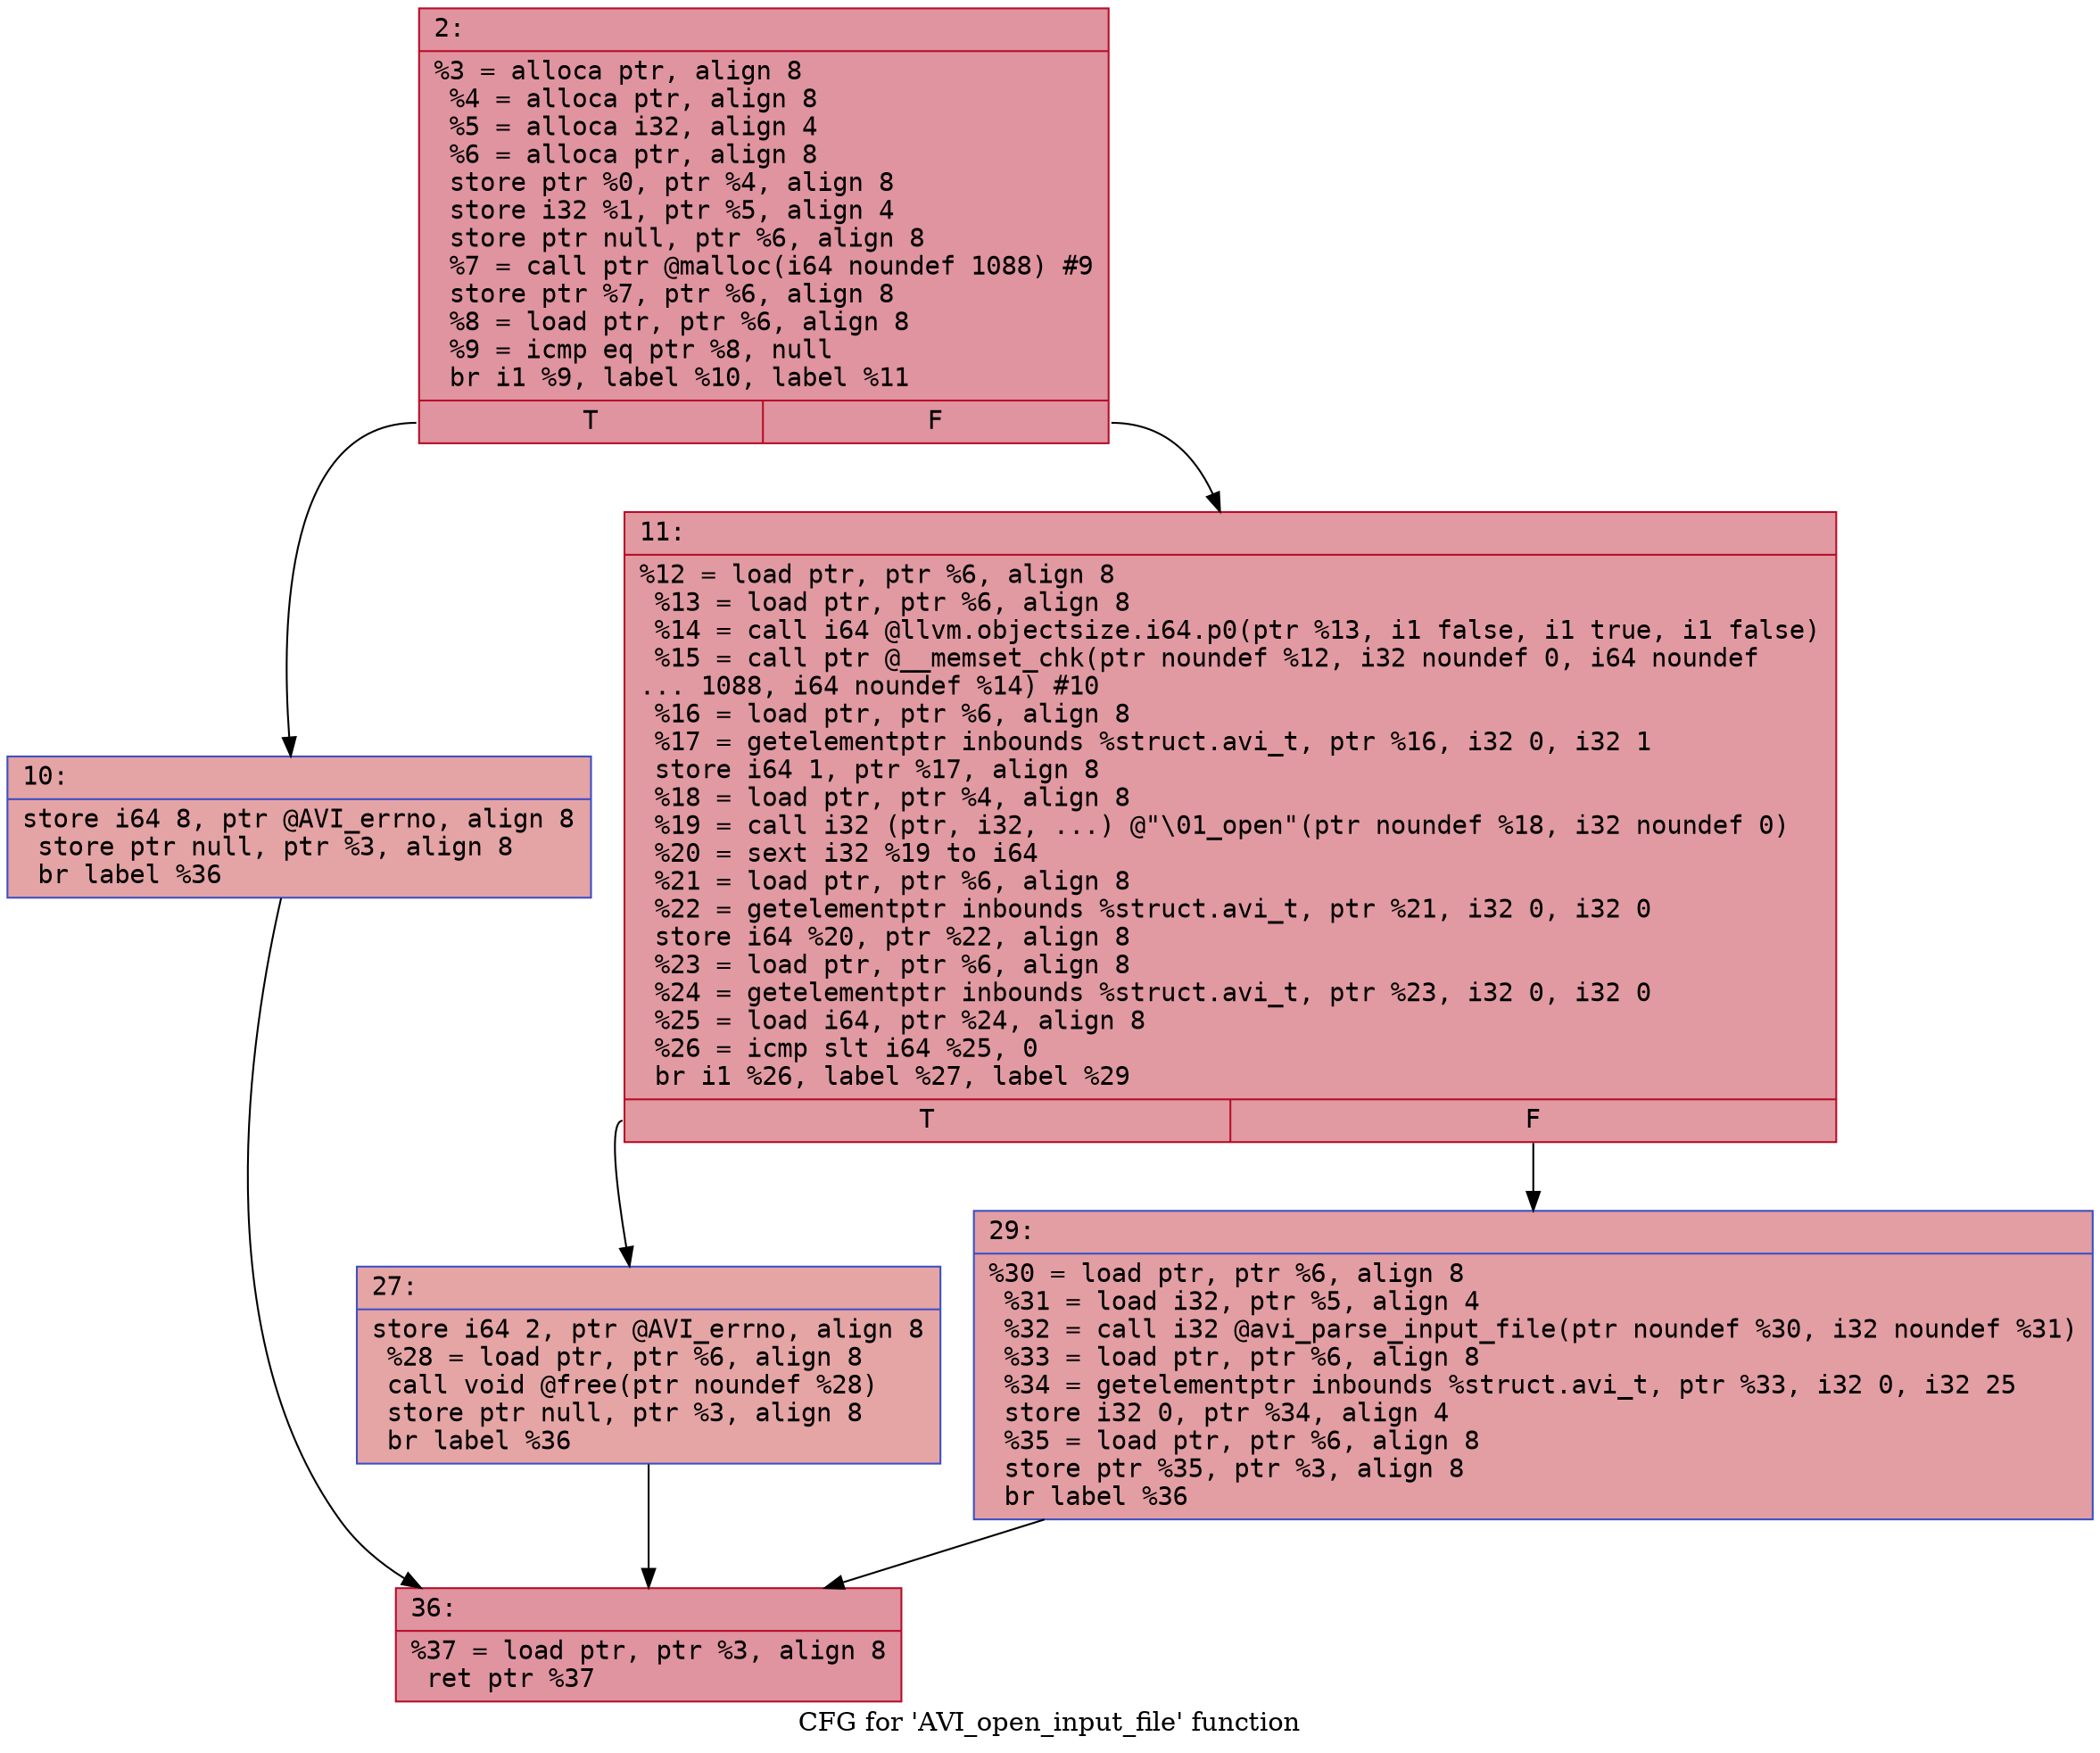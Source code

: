 digraph "CFG for 'AVI_open_input_file' function" {
	label="CFG for 'AVI_open_input_file' function";

	Node0x6000005a4550 [shape=record,color="#b70d28ff", style=filled, fillcolor="#b70d2870" fontname="Courier",label="{2:\l|  %3 = alloca ptr, align 8\l  %4 = alloca ptr, align 8\l  %5 = alloca i32, align 4\l  %6 = alloca ptr, align 8\l  store ptr %0, ptr %4, align 8\l  store i32 %1, ptr %5, align 4\l  store ptr null, ptr %6, align 8\l  %7 = call ptr @malloc(i64 noundef 1088) #9\l  store ptr %7, ptr %6, align 8\l  %8 = load ptr, ptr %6, align 8\l  %9 = icmp eq ptr %8, null\l  br i1 %9, label %10, label %11\l|{<s0>T|<s1>F}}"];
	Node0x6000005a4550:s0 -> Node0x6000005a45a0[tooltip="2 -> 10\nProbability 37.50%" ];
	Node0x6000005a4550:s1 -> Node0x6000005a45f0[tooltip="2 -> 11\nProbability 62.50%" ];
	Node0x6000005a45a0 [shape=record,color="#3d50c3ff", style=filled, fillcolor="#c32e3170" fontname="Courier",label="{10:\l|  store i64 8, ptr @AVI_errno, align 8\l  store ptr null, ptr %3, align 8\l  br label %36\l}"];
	Node0x6000005a45a0 -> Node0x6000005a46e0[tooltip="10 -> 36\nProbability 100.00%" ];
	Node0x6000005a45f0 [shape=record,color="#b70d28ff", style=filled, fillcolor="#bb1b2c70" fontname="Courier",label="{11:\l|  %12 = load ptr, ptr %6, align 8\l  %13 = load ptr, ptr %6, align 8\l  %14 = call i64 @llvm.objectsize.i64.p0(ptr %13, i1 false, i1 true, i1 false)\l  %15 = call ptr @__memset_chk(ptr noundef %12, i32 noundef 0, i64 noundef\l... 1088, i64 noundef %14) #10\l  %16 = load ptr, ptr %6, align 8\l  %17 = getelementptr inbounds %struct.avi_t, ptr %16, i32 0, i32 1\l  store i64 1, ptr %17, align 8\l  %18 = load ptr, ptr %4, align 8\l  %19 = call i32 (ptr, i32, ...) @\"\\01_open\"(ptr noundef %18, i32 noundef 0)\l  %20 = sext i32 %19 to i64\l  %21 = load ptr, ptr %6, align 8\l  %22 = getelementptr inbounds %struct.avi_t, ptr %21, i32 0, i32 0\l  store i64 %20, ptr %22, align 8\l  %23 = load ptr, ptr %6, align 8\l  %24 = getelementptr inbounds %struct.avi_t, ptr %23, i32 0, i32 0\l  %25 = load i64, ptr %24, align 8\l  %26 = icmp slt i64 %25, 0\l  br i1 %26, label %27, label %29\l|{<s0>T|<s1>F}}"];
	Node0x6000005a45f0:s0 -> Node0x6000005a4640[tooltip="11 -> 27\nProbability 37.50%" ];
	Node0x6000005a45f0:s1 -> Node0x6000005a4690[tooltip="11 -> 29\nProbability 62.50%" ];
	Node0x6000005a4640 [shape=record,color="#3d50c3ff", style=filled, fillcolor="#c5333470" fontname="Courier",label="{27:\l|  store i64 2, ptr @AVI_errno, align 8\l  %28 = load ptr, ptr %6, align 8\l  call void @free(ptr noundef %28)\l  store ptr null, ptr %3, align 8\l  br label %36\l}"];
	Node0x6000005a4640 -> Node0x6000005a46e0[tooltip="27 -> 36\nProbability 100.00%" ];
	Node0x6000005a4690 [shape=record,color="#3d50c3ff", style=filled, fillcolor="#be242e70" fontname="Courier",label="{29:\l|  %30 = load ptr, ptr %6, align 8\l  %31 = load i32, ptr %5, align 4\l  %32 = call i32 @avi_parse_input_file(ptr noundef %30, i32 noundef %31)\l  %33 = load ptr, ptr %6, align 8\l  %34 = getelementptr inbounds %struct.avi_t, ptr %33, i32 0, i32 25\l  store i32 0, ptr %34, align 4\l  %35 = load ptr, ptr %6, align 8\l  store ptr %35, ptr %3, align 8\l  br label %36\l}"];
	Node0x6000005a4690 -> Node0x6000005a46e0[tooltip="29 -> 36\nProbability 100.00%" ];
	Node0x6000005a46e0 [shape=record,color="#b70d28ff", style=filled, fillcolor="#b70d2870" fontname="Courier",label="{36:\l|  %37 = load ptr, ptr %3, align 8\l  ret ptr %37\l}"];
}
